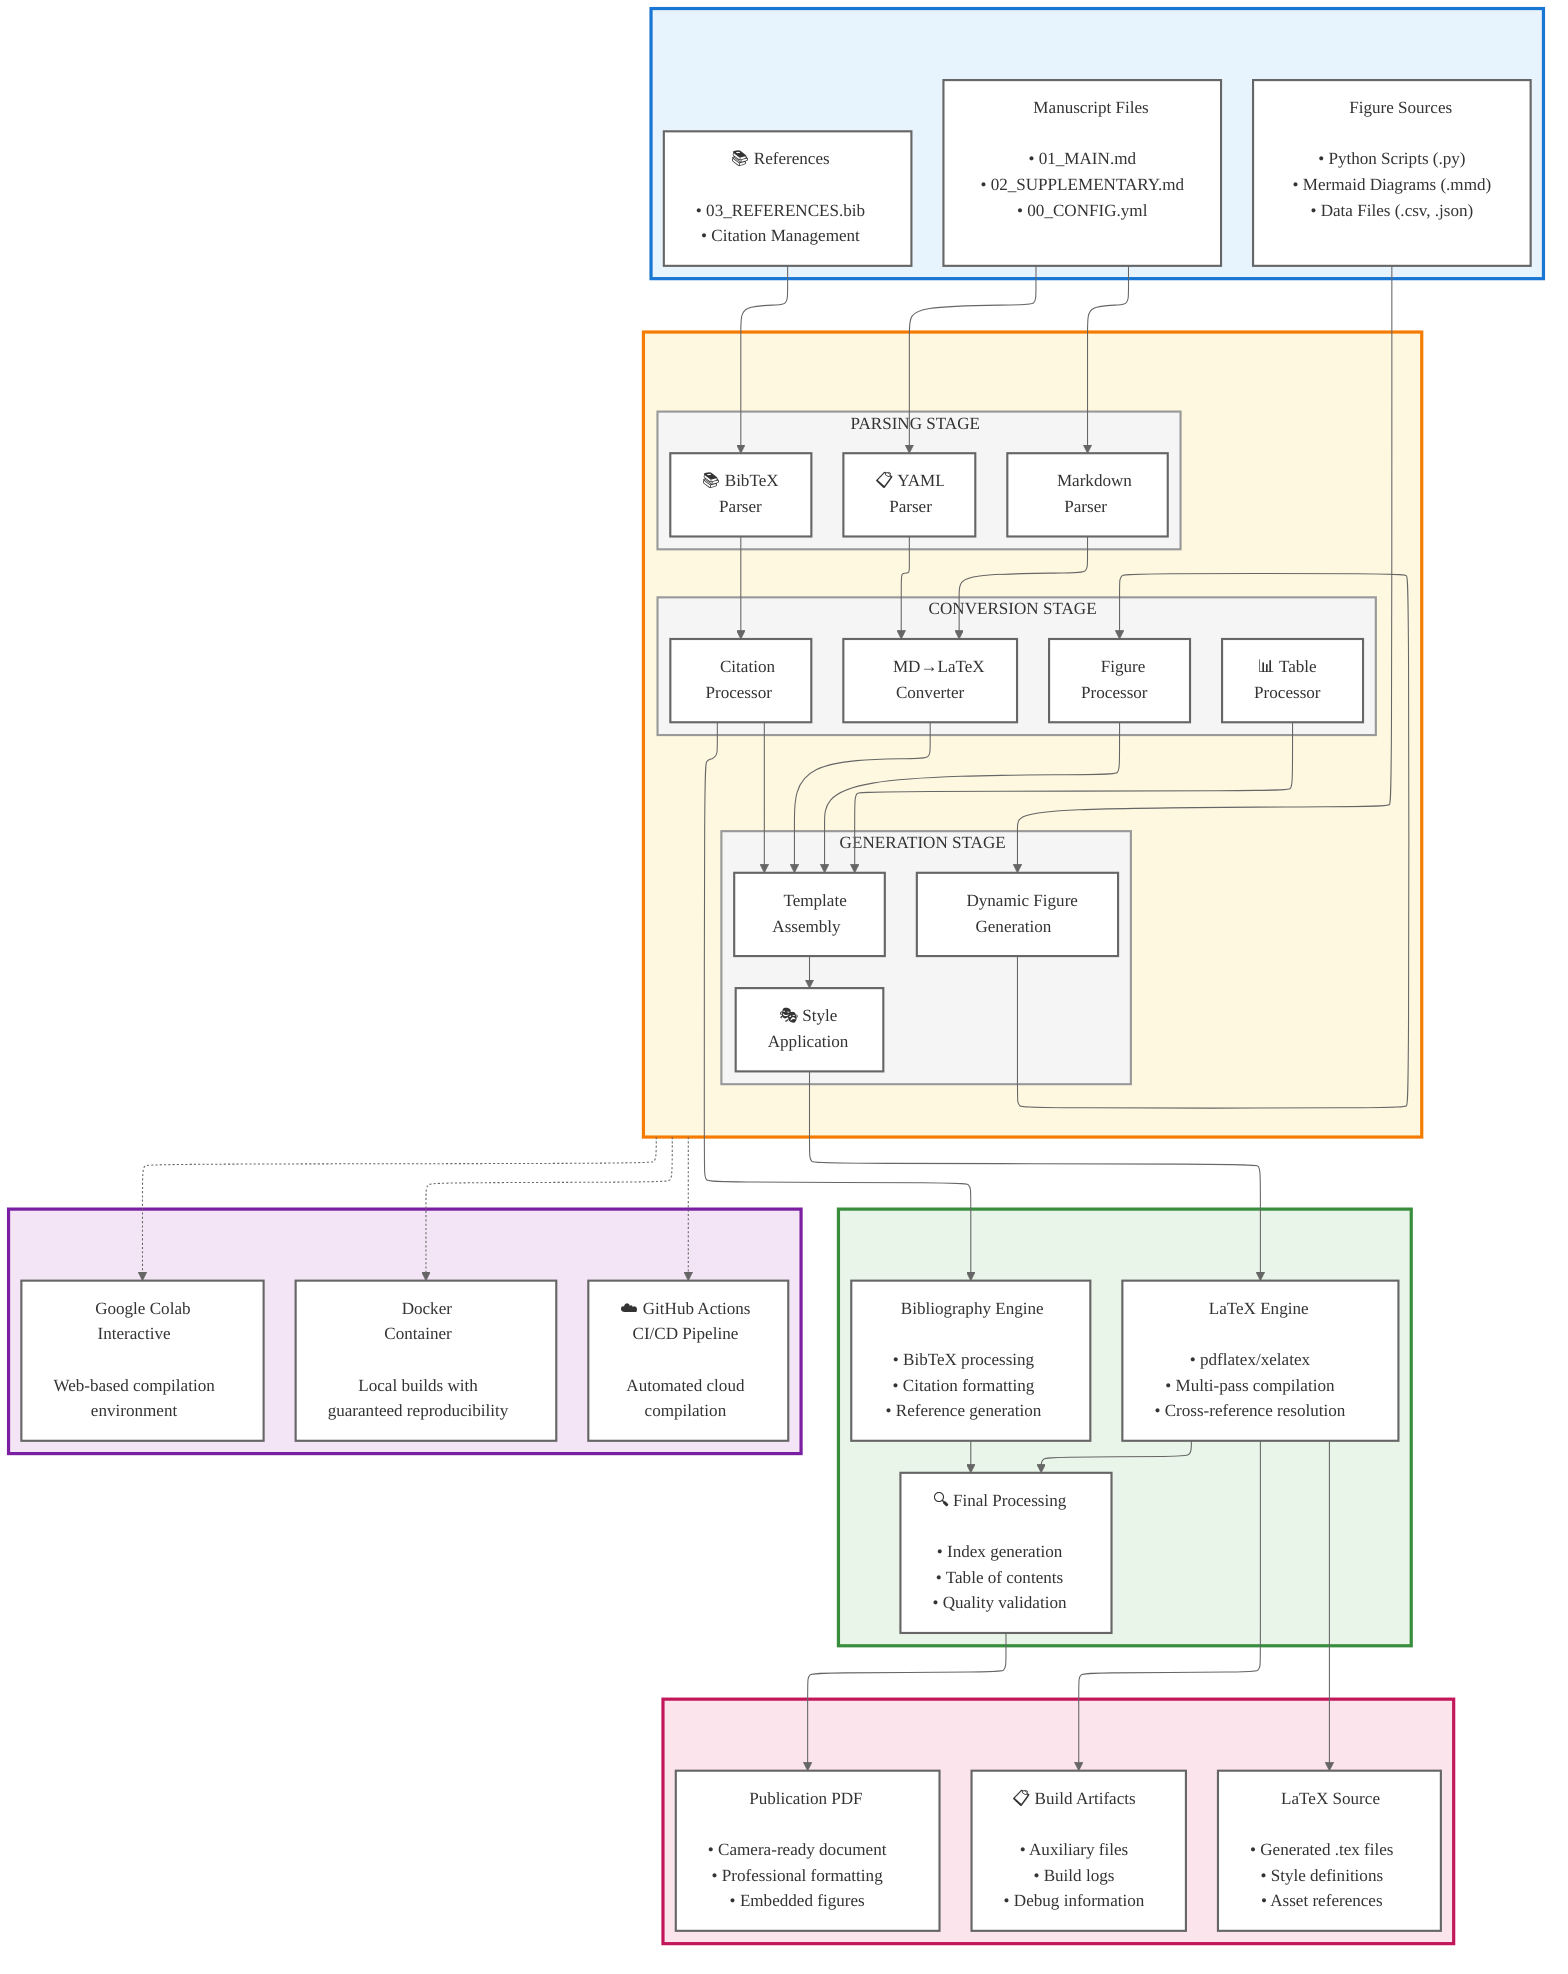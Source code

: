 ---
config:
  theme: base
  themeVariables:
    fontFamily: 'Arial, Helvetica, sans-serif'
    fontSize: 16px
    primaryColor: '#ffffff'
    primaryTextColor: '#333333'
    primaryBorderColor: '#cccccc'
    lineColor: '#666666'
    background: '#ffffff'
  layout: elk
---
flowchart TD
 subgraph A[" "]
    direction TB
        A1["📄 Manuscript Files<br><br>• 01_MAIN.md<br>• 02_SUPPLEMENTARY.md<br>• 00_CONFIG.yml"]
        A2["📚 References<br><br>• 03_REFERENCES.bib<br>• Citation Management"]
        A3["🎨 Figure Sources<br><br>• Python Scripts (.py)<br>• Mermaid Diagrams (.mmd)<br>• Data Files (.csv, .json)"]
  end
 subgraph B1["PARSING STAGE"]
    direction LR
        B1A["📝 Markdown<br>Parser"]
        B1B["📋 YAML<br>Parser"]
        B1C["📚 BibTeX<br>Parser"]
  end
 subgraph B2["CONVERSION STAGE"]
    direction LR
        B2A["🔄 MD→LaTeX<br>Converter"]
        B2B["🎯 Figure<br>Processor"]
        B2C["📊 Table<br>Processor"]
        B2D["🔗 Citation<br>Processor"]
  end
 subgraph B3["GENERATION STAGE"]
    direction LR
        B3A["🎨 Dynamic Figure<br>Generation"]
        B3B["📐 Template<br>Assembly"]
        B3C["🎭 Style<br>Application"]
  end
 subgraph B[" "]
    direction TB
        B1
        B2
        B3
  end
 subgraph C[" "]
    direction TB
        C1["🔧 LaTeX Engine<br><br>• pdflatex/xelatex<br>• Multi-pass compilation<br>• Cross-reference resolution"]
        C2["📖 Bibliography Engine<br><br>• BibTeX processing<br>• Citation formatting<br>• Reference generation"]
        C3["🔍 Final Processing<br><br>• Index generation<br>• Table of contents<br>• Quality validation"]
  end
 subgraph D[" "]
    direction TB
        D1["📄 Publication PDF<br><br>• Camera-ready document<br>• Professional formatting<br>• Embedded figures"]
        D2["📝 LaTeX Source<br><br>• Generated .tex files<br>• Style definitions<br>• Asset references"]
        D3["📋 Build Artifacts<br><br>• Auxiliary files<br>• Build logs<br>• Debug information"]
  end
 subgraph E[" "]
    direction LR
        E1["🐳 Docker<br>Container<br><br>Local builds with<br>guaranteed reproducibility"]
        E2["☁️ GitHub Actions<br>CI/CD Pipeline<br><br>Automated cloud<br>compilation"]
        E3["📓 Google Colab<br>Interactive<br><br>Web-based compilation<br>environment"]
  end
    A1 --> B1A & B1B
    A2 --> B1C
    A3 --> B3A
    B1A --> B2A
    B1B --> B2A
    B1C --> B2D
    B2A --> B3B
    B2B --> B3B
    B2C --> B3B
    B2D --> B3B & C2
    B3A --> B2B
    B3B --> B3C
    B3C --> C1
    C1 --> C3 & D2 & D3
    C2 --> C3
    C3 --> D1
    B -.-> E1 & E2 & E3

    A1:::componentBox
    A2:::componentBox
    A3:::componentBox
    B1A:::componentBox
    B1B:::componentBox
    B1C:::componentBox
    B2A:::componentBox
    B2B:::componentBox
    B2C:::componentBox
    B2D:::componentBox
    B3A:::componentBox
    B3B:::componentBox
    B3C:::componentBox
    C1:::componentBox
    C2:::componentBox
    C3:::componentBox
    D1:::componentBox
    D2:::componentBox
    D3:::componentBox
    E1:::componentBox
    E2:::componentBox
    E3:::componentBox
    A:::inputBox
    B:::processBox
    C:::compileBox
    D:::outputBox
    E:::deployBox
    B1:::stageBox
    B2:::stageBox
    B3:::stageBox

    classDef inputBox fill:#e8f4fd,stroke:#1976d2,stroke-width:3px,color:#333
    classDef processBox fill:#fff8e1,stroke:#f57c00,stroke-width:3px,color:#333
    classDef compileBox fill:#e8f5e8,stroke:#388e3c,stroke-width:3px,color:#333
    classDef outputBox fill:#fce4ec,stroke:#c2185b,stroke-width:3px,color:#333
    classDef deployBox fill:#f3e5f5,stroke:#7b1fa2,stroke-width:3px,color:#333
    classDef stageBox fill:#f5f5f5,stroke:#999999,stroke-width:2px,color:#333
    classDef componentBox fill:#ffffff,stroke:#666666,stroke-width:2px,color:#333